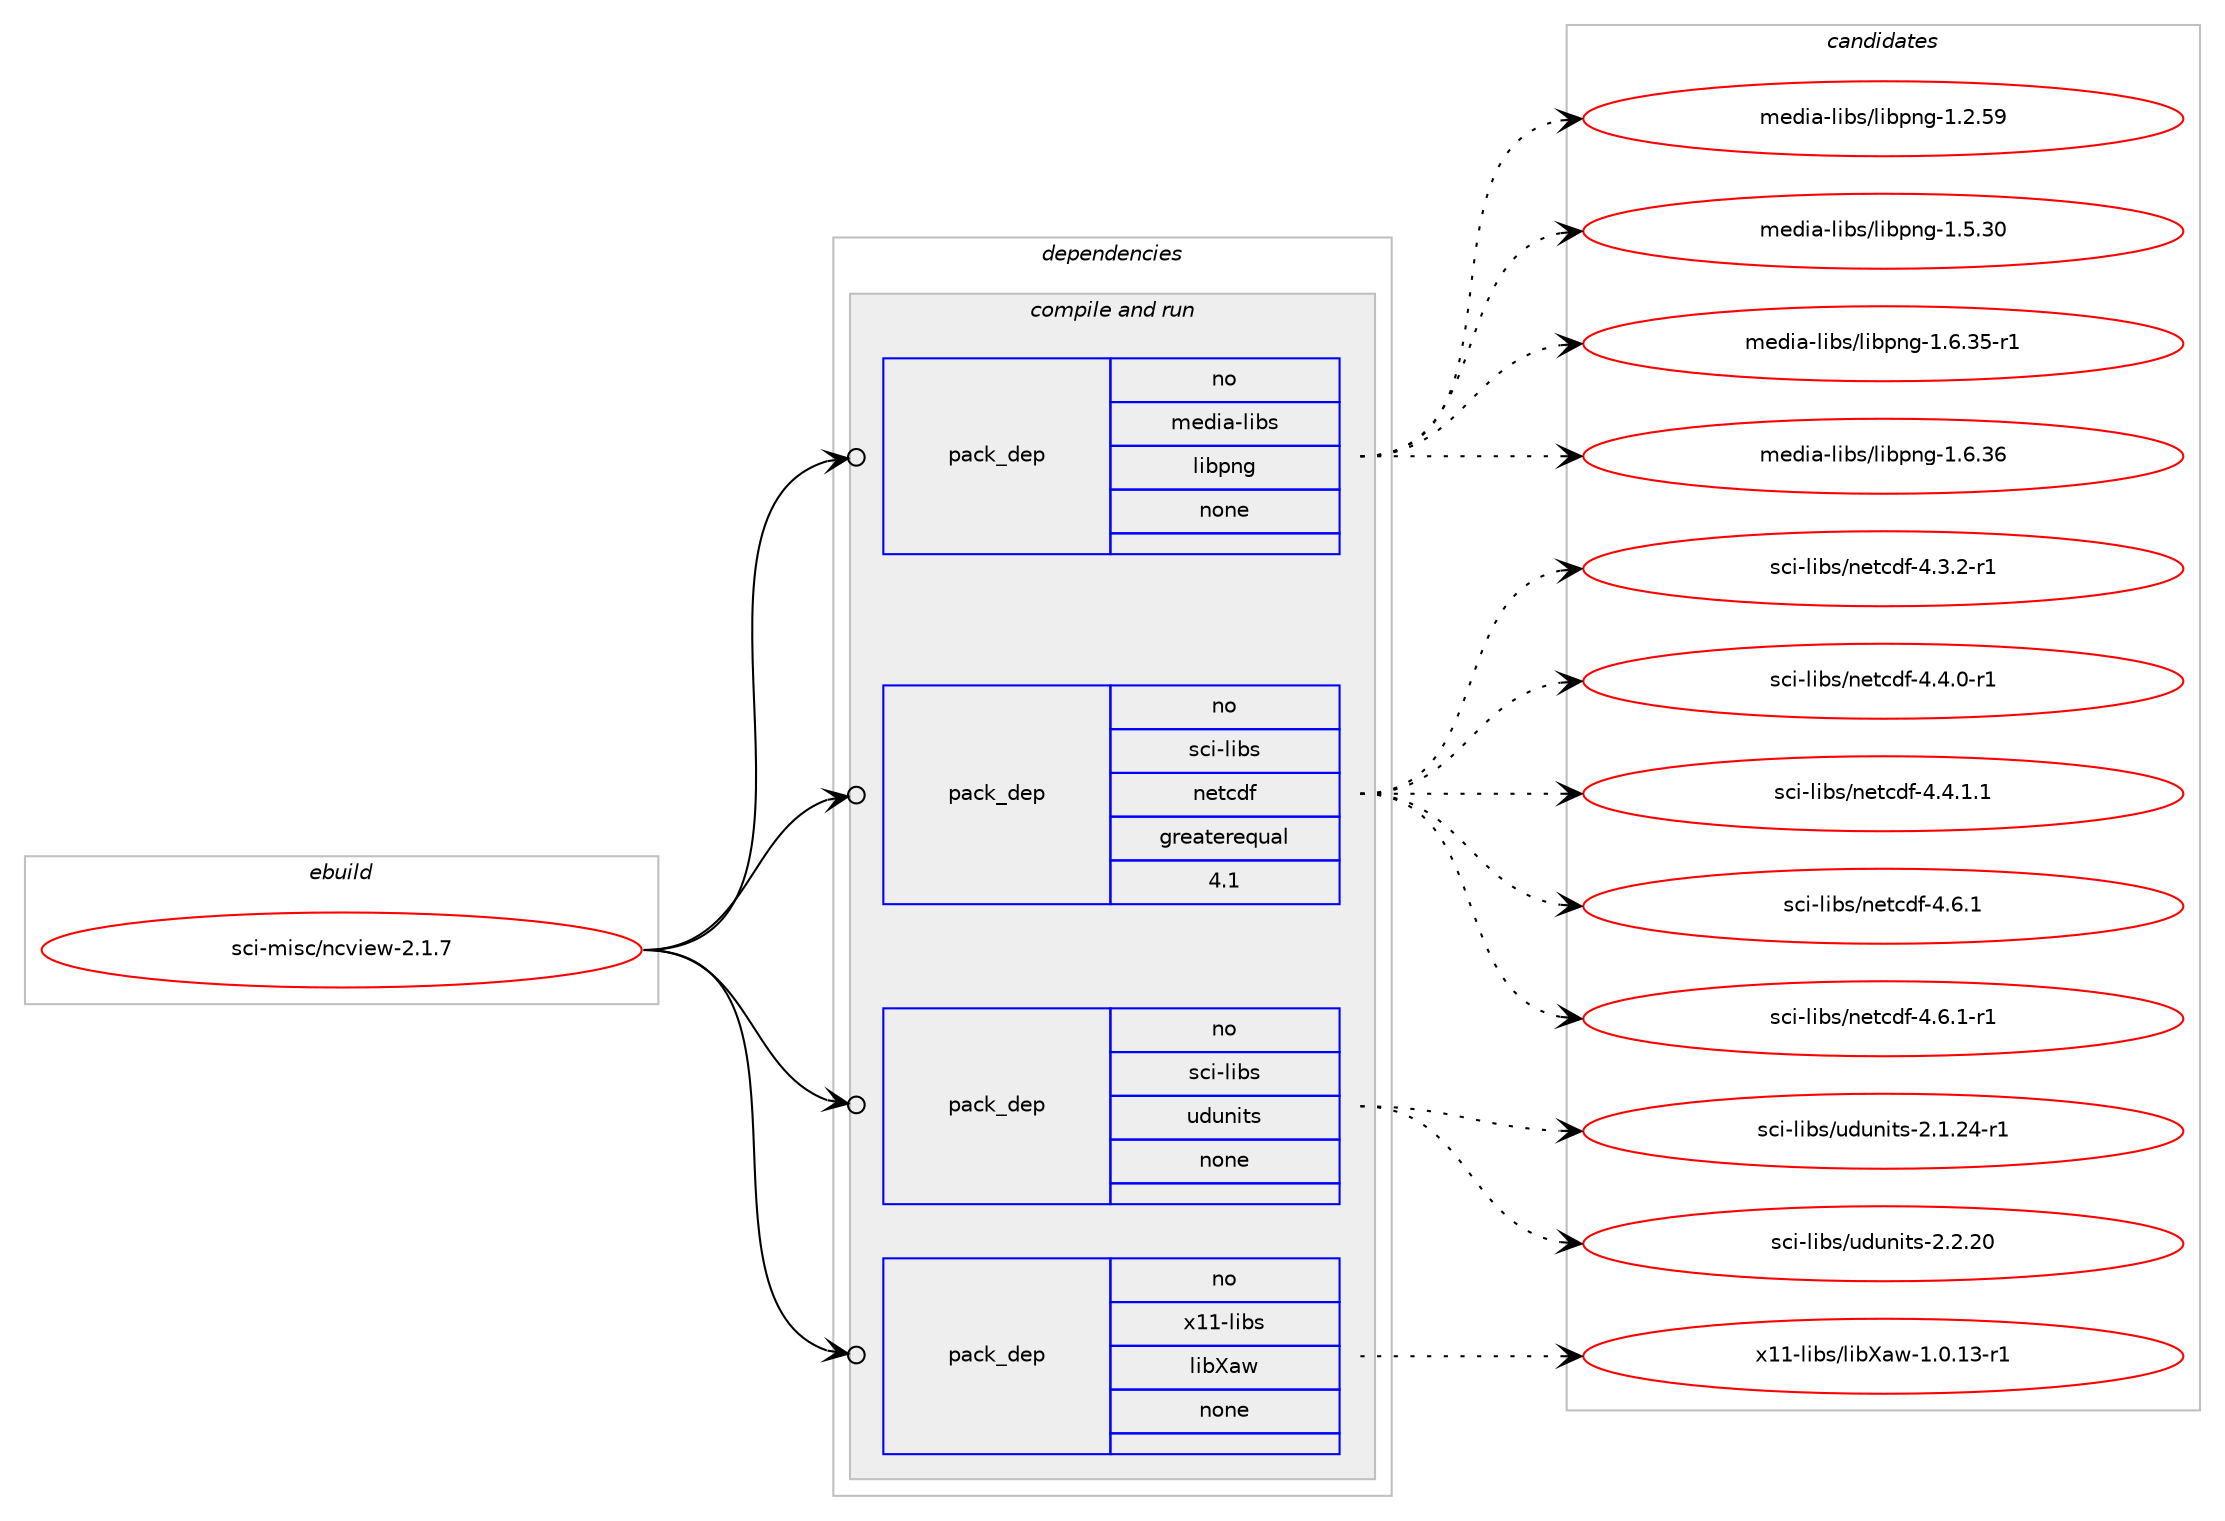 digraph prolog {

# *************
# Graph options
# *************

newrank=true;
concentrate=true;
compound=true;
graph [rankdir=LR,fontname=Helvetica,fontsize=10,ranksep=1.5];#, ranksep=2.5, nodesep=0.2];
edge  [arrowhead=vee];
node  [fontname=Helvetica,fontsize=10];

# **********
# The ebuild
# **********

subgraph cluster_leftcol {
color=gray;
rank=same;
label=<<i>ebuild</i>>;
id [label="sci-misc/ncview-2.1.7", color=red, width=4, href="../sci-misc/ncview-2.1.7.svg"];
}

# ****************
# The dependencies
# ****************

subgraph cluster_midcol {
color=gray;
label=<<i>dependencies</i>>;
subgraph cluster_compile {
fillcolor="#eeeeee";
style=filled;
label=<<i>compile</i>>;
}
subgraph cluster_compileandrun {
fillcolor="#eeeeee";
style=filled;
label=<<i>compile and run</i>>;
subgraph pack1217101 {
dependency1699852 [label=<<TABLE BORDER="0" CELLBORDER="1" CELLSPACING="0" CELLPADDING="4" WIDTH="220"><TR><TD ROWSPAN="6" CELLPADDING="30">pack_dep</TD></TR><TR><TD WIDTH="110">no</TD></TR><TR><TD>media-libs</TD></TR><TR><TD>libpng</TD></TR><TR><TD>none</TD></TR><TR><TD></TD></TR></TABLE>>, shape=none, color=blue];
}
id:e -> dependency1699852:w [weight=20,style="solid",arrowhead="odotvee"];
subgraph pack1217102 {
dependency1699853 [label=<<TABLE BORDER="0" CELLBORDER="1" CELLSPACING="0" CELLPADDING="4" WIDTH="220"><TR><TD ROWSPAN="6" CELLPADDING="30">pack_dep</TD></TR><TR><TD WIDTH="110">no</TD></TR><TR><TD>sci-libs</TD></TR><TR><TD>netcdf</TD></TR><TR><TD>greaterequal</TD></TR><TR><TD>4.1</TD></TR></TABLE>>, shape=none, color=blue];
}
id:e -> dependency1699853:w [weight=20,style="solid",arrowhead="odotvee"];
subgraph pack1217103 {
dependency1699854 [label=<<TABLE BORDER="0" CELLBORDER="1" CELLSPACING="0" CELLPADDING="4" WIDTH="220"><TR><TD ROWSPAN="6" CELLPADDING="30">pack_dep</TD></TR><TR><TD WIDTH="110">no</TD></TR><TR><TD>sci-libs</TD></TR><TR><TD>udunits</TD></TR><TR><TD>none</TD></TR><TR><TD></TD></TR></TABLE>>, shape=none, color=blue];
}
id:e -> dependency1699854:w [weight=20,style="solid",arrowhead="odotvee"];
subgraph pack1217104 {
dependency1699855 [label=<<TABLE BORDER="0" CELLBORDER="1" CELLSPACING="0" CELLPADDING="4" WIDTH="220"><TR><TD ROWSPAN="6" CELLPADDING="30">pack_dep</TD></TR><TR><TD WIDTH="110">no</TD></TR><TR><TD>x11-libs</TD></TR><TR><TD>libXaw</TD></TR><TR><TD>none</TD></TR><TR><TD></TD></TR></TABLE>>, shape=none, color=blue];
}
id:e -> dependency1699855:w [weight=20,style="solid",arrowhead="odotvee"];
}
subgraph cluster_run {
fillcolor="#eeeeee";
style=filled;
label=<<i>run</i>>;
}
}

# **************
# The candidates
# **************

subgraph cluster_choices {
rank=same;
color=gray;
label=<<i>candidates</i>>;

subgraph choice1217101 {
color=black;
nodesep=1;
choice109101100105974510810598115471081059811211010345494650465357 [label="media-libs/libpng-1.2.59", color=red, width=4,href="../media-libs/libpng-1.2.59.svg"];
choice109101100105974510810598115471081059811211010345494653465148 [label="media-libs/libpng-1.5.30", color=red, width=4,href="../media-libs/libpng-1.5.30.svg"];
choice1091011001059745108105981154710810598112110103454946544651534511449 [label="media-libs/libpng-1.6.35-r1", color=red, width=4,href="../media-libs/libpng-1.6.35-r1.svg"];
choice109101100105974510810598115471081059811211010345494654465154 [label="media-libs/libpng-1.6.36", color=red, width=4,href="../media-libs/libpng-1.6.36.svg"];
dependency1699852:e -> choice109101100105974510810598115471081059811211010345494650465357:w [style=dotted,weight="100"];
dependency1699852:e -> choice109101100105974510810598115471081059811211010345494653465148:w [style=dotted,weight="100"];
dependency1699852:e -> choice1091011001059745108105981154710810598112110103454946544651534511449:w [style=dotted,weight="100"];
dependency1699852:e -> choice109101100105974510810598115471081059811211010345494654465154:w [style=dotted,weight="100"];
}
subgraph choice1217102 {
color=black;
nodesep=1;
choice11599105451081059811547110101116991001024552465146504511449 [label="sci-libs/netcdf-4.3.2-r1", color=red, width=4,href="../sci-libs/netcdf-4.3.2-r1.svg"];
choice11599105451081059811547110101116991001024552465246484511449 [label="sci-libs/netcdf-4.4.0-r1", color=red, width=4,href="../sci-libs/netcdf-4.4.0-r1.svg"];
choice11599105451081059811547110101116991001024552465246494649 [label="sci-libs/netcdf-4.4.1.1", color=red, width=4,href="../sci-libs/netcdf-4.4.1.1.svg"];
choice1159910545108105981154711010111699100102455246544649 [label="sci-libs/netcdf-4.6.1", color=red, width=4,href="../sci-libs/netcdf-4.6.1.svg"];
choice11599105451081059811547110101116991001024552465446494511449 [label="sci-libs/netcdf-4.6.1-r1", color=red, width=4,href="../sci-libs/netcdf-4.6.1-r1.svg"];
dependency1699853:e -> choice11599105451081059811547110101116991001024552465146504511449:w [style=dotted,weight="100"];
dependency1699853:e -> choice11599105451081059811547110101116991001024552465246484511449:w [style=dotted,weight="100"];
dependency1699853:e -> choice11599105451081059811547110101116991001024552465246494649:w [style=dotted,weight="100"];
dependency1699853:e -> choice1159910545108105981154711010111699100102455246544649:w [style=dotted,weight="100"];
dependency1699853:e -> choice11599105451081059811547110101116991001024552465446494511449:w [style=dotted,weight="100"];
}
subgraph choice1217103 {
color=black;
nodesep=1;
choice11599105451081059811547117100117110105116115455046494650524511449 [label="sci-libs/udunits-2.1.24-r1", color=red, width=4,href="../sci-libs/udunits-2.1.24-r1.svg"];
choice1159910545108105981154711710011711010511611545504650465048 [label="sci-libs/udunits-2.2.20", color=red, width=4,href="../sci-libs/udunits-2.2.20.svg"];
dependency1699854:e -> choice11599105451081059811547117100117110105116115455046494650524511449:w [style=dotted,weight="100"];
dependency1699854:e -> choice1159910545108105981154711710011711010511611545504650465048:w [style=dotted,weight="100"];
}
subgraph choice1217104 {
color=black;
nodesep=1;
choice1204949451081059811547108105988897119454946484649514511449 [label="x11-libs/libXaw-1.0.13-r1", color=red, width=4,href="../x11-libs/libXaw-1.0.13-r1.svg"];
dependency1699855:e -> choice1204949451081059811547108105988897119454946484649514511449:w [style=dotted,weight="100"];
}
}

}
